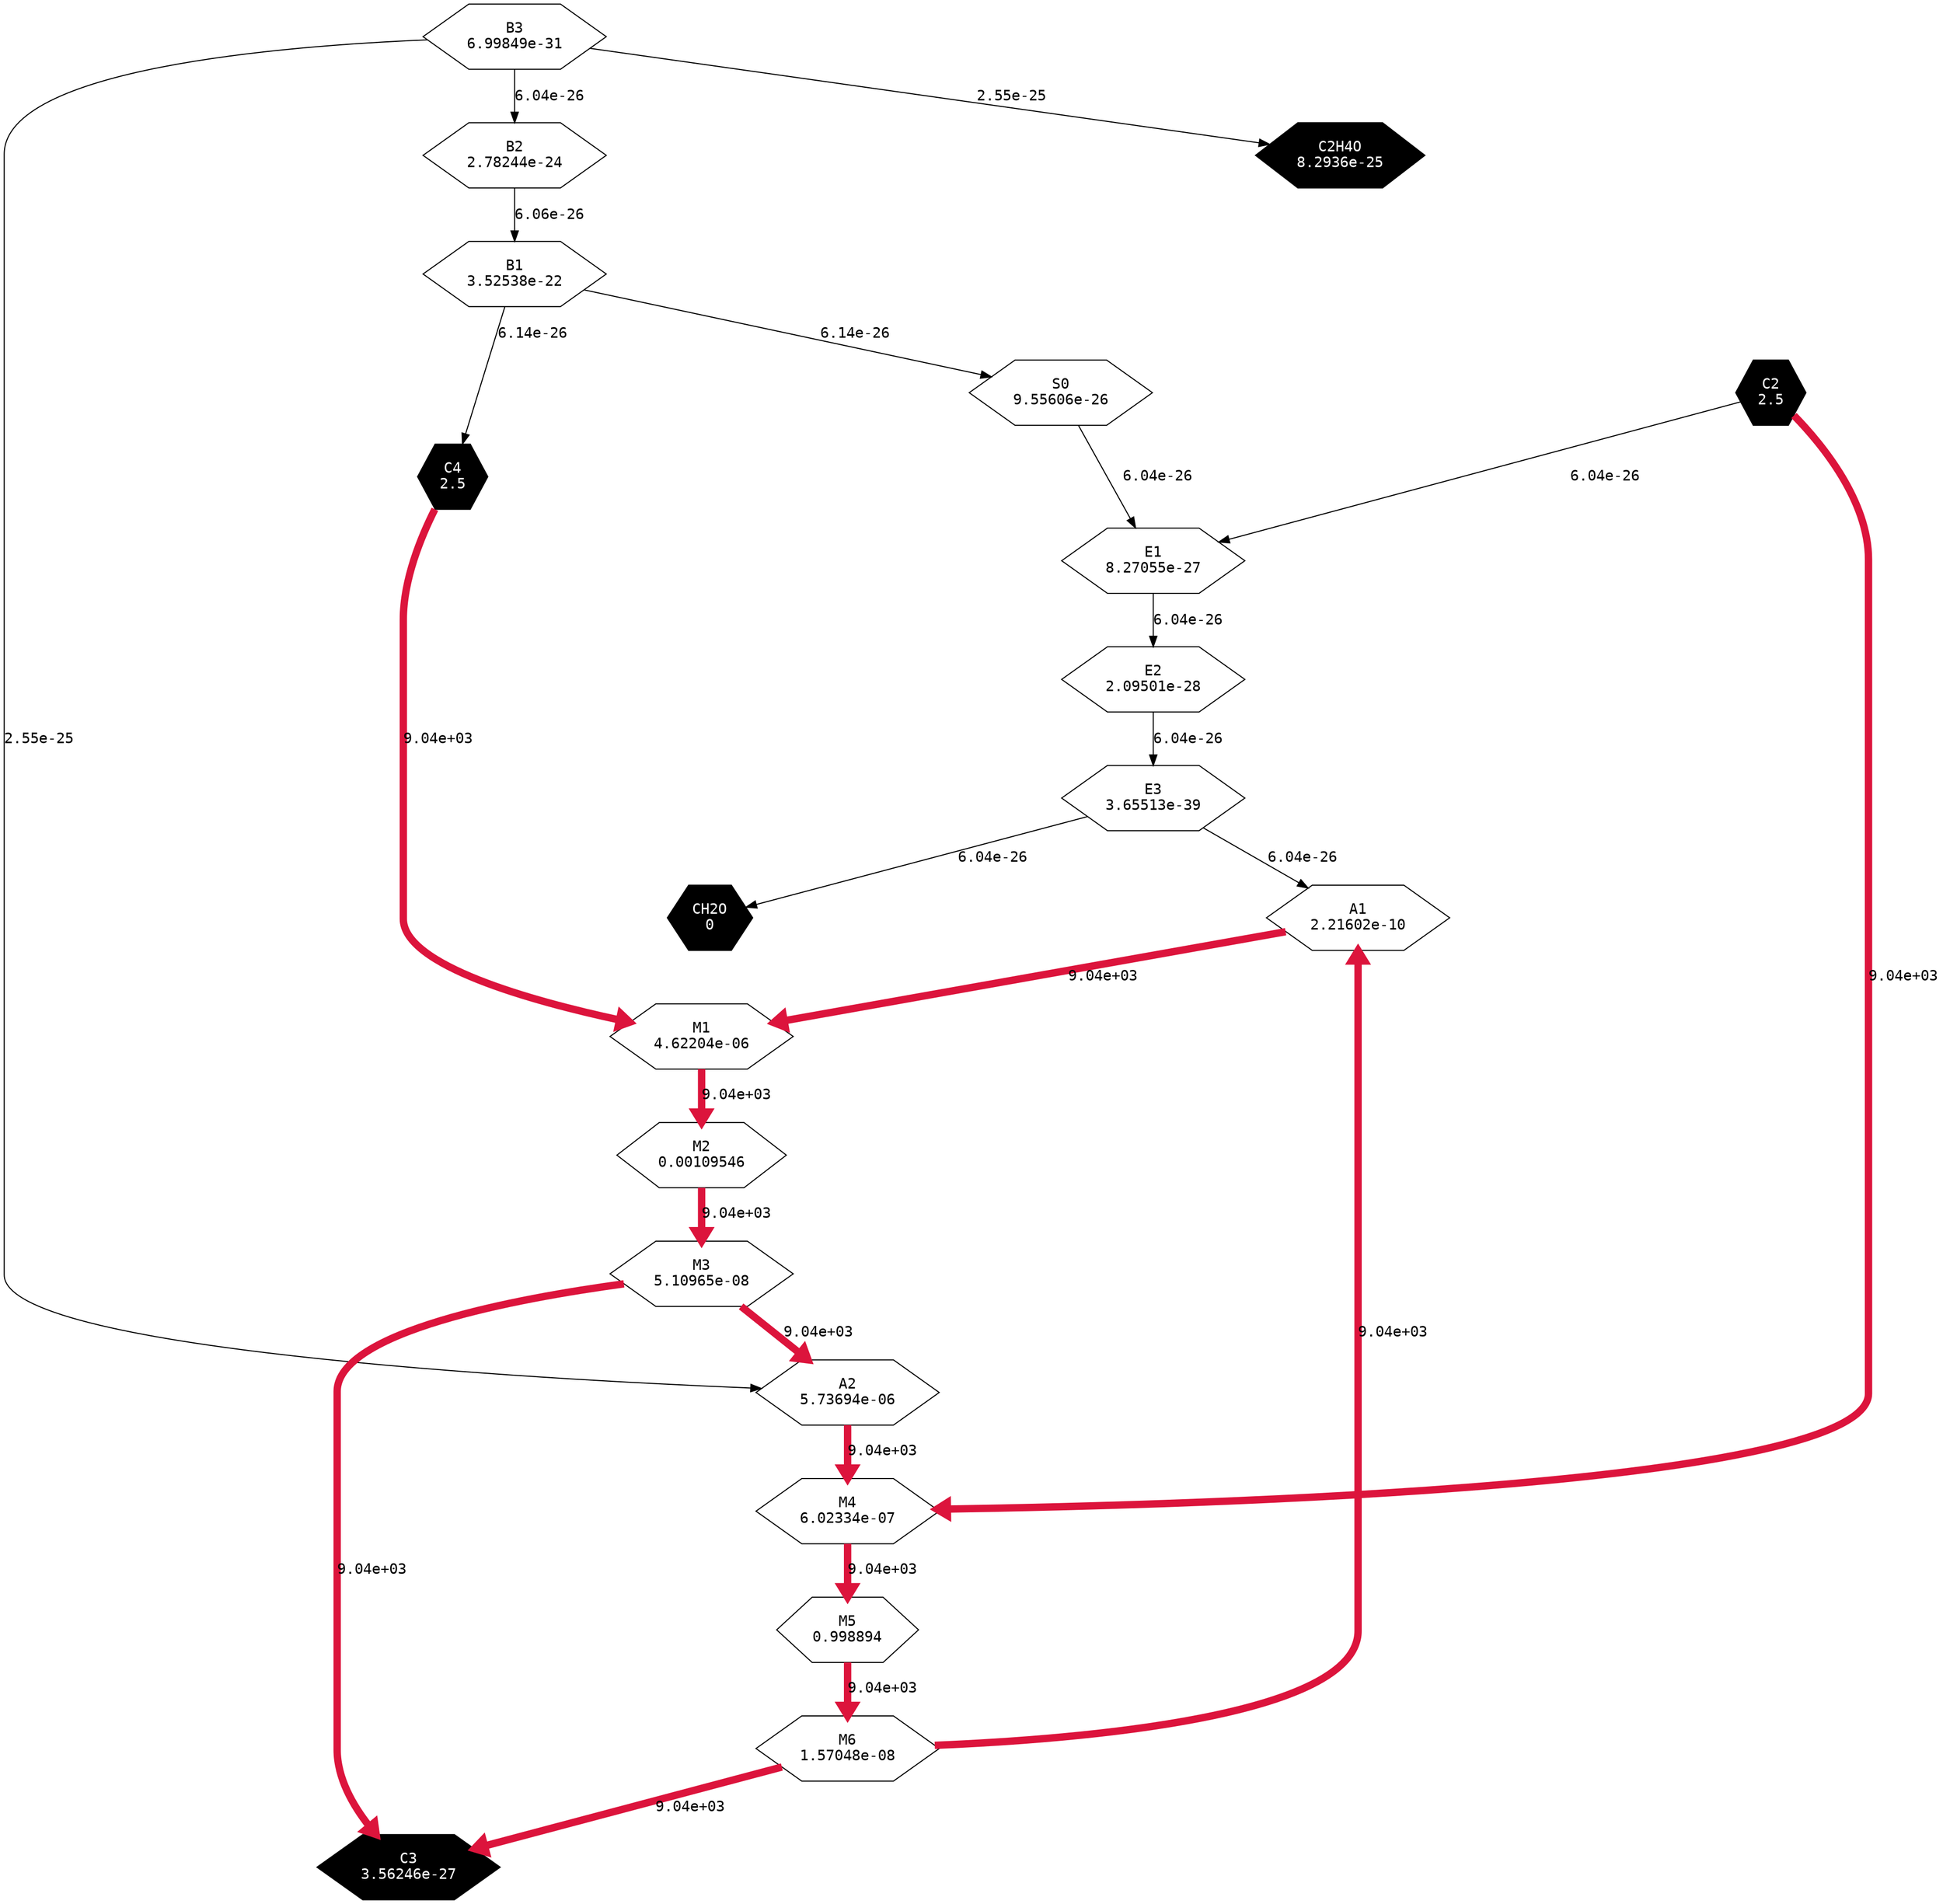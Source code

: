 strict digraph G {
	layout=dot
	rotate=0
	ratio=1
	rankdir=TB
	"A1" -> "M1" [label="9.04e+03",fontname="monospace",penwidth=7,color=crimson];
	"C4" -> "M1" [label="9.04e+03",fontname="monospace",penwidth=7,color=crimson];
	"B3" -> "B2" [label="6.04e-26",fontname="monospace",penwidth=1,color=black];
	"B3" -> "A2" [label="2.55e-25",fontname="monospace",penwidth=1,color=black];
	"B3" -> "C2H4O" [label="2.55e-25",fontname="monospace",penwidth=1,color=black];
	"M6" -> "A1" [label="9.04e+03",fontname="monospace",penwidth=7,color=crimson];
	"M6" -> "C3" [label="9.04e+03",fontname="monospace",penwidth=7,color=crimson];
	"M1" -> "M2" [label="9.04e+03",fontname="monospace",penwidth=7,color=crimson];
	"M4" -> "M5" [label="9.04e+03",fontname="monospace",penwidth=7,color=crimson];
	"E2" -> "E3" [label="6.04e-26",fontname="monospace",penwidth=1,color=black];
	"B2" -> "B1" [label="6.06e-26",fontname="monospace",penwidth=1,color=black];
	"B1" -> "S0" [label="6.14e-26",fontname="monospace",penwidth=1,color=black];
	"B1" -> "C4" [label="6.14e-26",fontname="monospace",penwidth=1,color=black];
	"E1" -> "E2" [label="6.04e-26",fontname="monospace",penwidth=1,color=black];
	"A2" -> "M4" [label="9.04e+03",fontname="monospace",penwidth=7,color=crimson];
	"C2" -> "M4" [label="9.04e+03",fontname="monospace",penwidth=7,color=crimson];
	"M2" -> "M3" [label="9.04e+03",fontname="monospace",penwidth=7,color=crimson];
	"E3" -> "A1" [label="6.04e-26",fontname="monospace",penwidth=1,color=black];
	"E3" -> "CH2O" [label="6.04e-26",fontname="monospace",penwidth=1,color=black];
	"M5" -> "M6" [label="9.04e+03",fontname="monospace",penwidth=7,color=crimson];
	"S0" -> "E1" [label="6.04e-26",fontname="monospace",penwidth=1,color=black];
	"C2" -> "E1" [label="6.04e-26",fontname="monospace",penwidth=1,color=black];
	"M3" -> "A2" [label="9.04e+03",fontname="monospace",penwidth=7,color=crimson];
	"M3" -> "C3" [label="9.04e+03",fontname="monospace",penwidth=7,color=crimson];
	"A1"[fontname="monospace",shape=hexagon,label="A1\n2.21602e-10"];
	"C3"[fontname="monospace",shape=hexagon,label="C3\n3.56246e-27",fillcolor=black,style=filled,fontcolor=white];
	"M1"[fontname="monospace",shape=hexagon,label="M1\n4.62204e-06"];
	"M6"[fontname="monospace",shape=hexagon,label="M6\n1.57048e-08"];
	"A2"[fontname="monospace",shape=hexagon,label="A2\n5.73694e-06"];
	"B3"[fontname="monospace",shape=hexagon,label="B3\n6.99849e-31"];
	"C4"[fontname="monospace",shape=hexagon,label="C4\n2.5",fillcolor=black,style=filled,fontcolor=white];
	"B2"[fontname="monospace",shape=hexagon,label="B2\n2.78244e-24"];
	"C2H4O"[fontname="monospace",shape=hexagon,label="C2H4O\n8.2936e-25",fillcolor=black,style=filled,fontcolor=white];
	"M2"[fontname="monospace",shape=hexagon,label="M2\n0.00109546"];
	"M4"[fontname="monospace",shape=hexagon,label="M4\n6.02334e-07"];
	"M5"[fontname="monospace",shape=hexagon,label="M5\n0.998894"];
	"E2"[fontname="monospace",shape=hexagon,label="E2\n2.09501e-28"];
	"E3"[fontname="monospace",shape=hexagon,label="E3\n3.65513e-39"];
	"B1"[fontname="monospace",shape=hexagon,label="B1\n3.52538e-22"];
	"S0"[fontname="monospace",shape=hexagon,label="S0\n9.55606e-26"];
	"E1"[fontname="monospace",shape=hexagon,label="E1\n8.27055e-27"];
	"C2"[fontname="monospace",shape=hexagon,label="C2\n2.5",fillcolor=black,style=filled,fontcolor=white];
	"M3"[fontname="monospace",shape=hexagon,label="M3\n5.10965e-08"];
	"CH2O"[fontname="monospace",shape=hexagon,label="CH2O\n0",fillcolor=black,style=filled,fontcolor=white];
}
